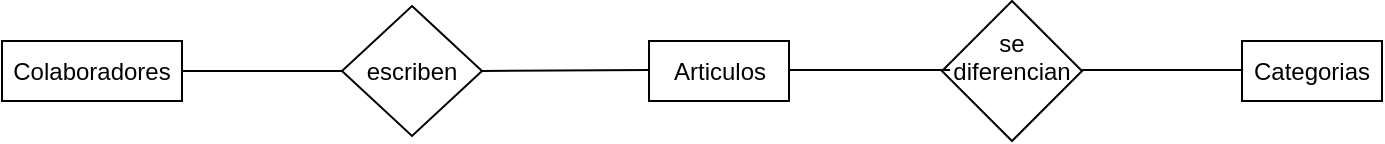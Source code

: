 <mxfile version="21.3.2" type="github">
  <diagram name="Página-1" id="A2AZRzdNG7YGyre4TQex">
    <mxGraphModel dx="840" dy="377" grid="1" gridSize="10" guides="1" tooltips="1" connect="1" arrows="1" fold="1" page="1" pageScale="1" pageWidth="827" pageHeight="1169" math="0" shadow="0">
      <root>
        <mxCell id="0" />
        <mxCell id="1" parent="0" />
        <mxCell id="rs0tKsxsrcfkprE51n_u-1" value="&lt;font style=&quot;vertical-align: inherit;&quot;&gt;&lt;font style=&quot;vertical-align: inherit;&quot;&gt;Articulos&lt;br&gt;&lt;/font&gt;&lt;/font&gt;" style="rounded=0;whiteSpace=wrap;html=1;" vertex="1" parent="1">
          <mxGeometry x="343.5" y="117.5" width="70" height="30" as="geometry" />
        </mxCell>
        <mxCell id="rs0tKsxsrcfkprE51n_u-2" value="&lt;font style=&quot;vertical-align: inherit;&quot;&gt;&lt;font style=&quot;vertical-align: inherit;&quot;&gt;Colaboradores&lt;br&gt;&lt;/font&gt;&lt;/font&gt;" style="rounded=0;whiteSpace=wrap;html=1;" vertex="1" parent="1">
          <mxGeometry x="20" y="117.5" width="90" height="30" as="geometry" />
        </mxCell>
        <mxCell id="rs0tKsxsrcfkprE51n_u-3" value="&lt;font style=&quot;vertical-align: inherit;&quot;&gt;&lt;font style=&quot;vertical-align: inherit;&quot;&gt;escriben&lt;/font&gt;&lt;/font&gt;" style="rhombus;whiteSpace=wrap;html=1;" vertex="1" parent="1">
          <mxGeometry x="190" y="100" width="70" height="65" as="geometry" />
        </mxCell>
        <mxCell id="rs0tKsxsrcfkprE51n_u-4" value="" style="endArrow=none;html=1;rounded=0;exitX=1;exitY=0.5;exitDx=0;exitDy=0;entryX=0;entryY=0.5;entryDx=0;entryDy=0;" edge="1" parent="1" source="rs0tKsxsrcfkprE51n_u-2" target="rs0tKsxsrcfkprE51n_u-3">
          <mxGeometry width="50" height="50" relative="1" as="geometry">
            <mxPoint x="390" y="187.5" as="sourcePoint" />
            <mxPoint x="440" y="137.5" as="targetPoint" />
          </mxGeometry>
        </mxCell>
        <mxCell id="rs0tKsxsrcfkprE51n_u-5" value="" style="endArrow=none;html=1;rounded=0;entryX=0;entryY=0.5;entryDx=0;entryDy=0;exitX=1;exitY=0.5;exitDx=0;exitDy=0;" edge="1" parent="1" source="rs0tKsxsrcfkprE51n_u-3">
          <mxGeometry width="50" height="50" relative="1" as="geometry">
            <mxPoint x="280" y="147.5" as="sourcePoint" />
            <mxPoint x="343.5" y="132" as="targetPoint" />
          </mxGeometry>
        </mxCell>
        <mxCell id="rs0tKsxsrcfkprE51n_u-7" value="&lt;font style=&quot;vertical-align: inherit;&quot;&gt;&lt;font style=&quot;vertical-align: inherit;&quot;&gt;Categorias&lt;/font&gt;&lt;/font&gt;" style="rounded=0;whiteSpace=wrap;html=1;" vertex="1" parent="1">
          <mxGeometry x="640" y="117.5" width="70" height="30" as="geometry" />
        </mxCell>
        <mxCell id="rs0tKsxsrcfkprE51n_u-8" value="&lt;font style=&quot;vertical-align: inherit;&quot;&gt;&lt;font style=&quot;vertical-align: inherit;&quot;&gt;se&lt;br&gt;diferencian&lt;br&gt;&lt;br&gt;&lt;/font&gt;&lt;/font&gt;" style="rhombus;whiteSpace=wrap;html=1;" vertex="1" parent="1">
          <mxGeometry x="490" y="97.5" width="70" height="70" as="geometry" />
        </mxCell>
        <mxCell id="rs0tKsxsrcfkprE51n_u-9" value="" style="endArrow=none;html=1;rounded=0;exitX=1;exitY=0.5;exitDx=0;exitDy=0;entryX=0;entryY=0.5;entryDx=0;entryDy=0;" edge="1" parent="1">
          <mxGeometry width="50" height="50" relative="1" as="geometry">
            <mxPoint x="414" y="132" as="sourcePoint" />
            <mxPoint x="494" y="132" as="targetPoint" />
          </mxGeometry>
        </mxCell>
        <mxCell id="rs0tKsxsrcfkprE51n_u-10" value="" style="endArrow=none;html=1;rounded=0;exitX=1;exitY=0.5;exitDx=0;exitDy=0;entryX=0;entryY=0.5;entryDx=0;entryDy=0;" edge="1" parent="1">
          <mxGeometry width="50" height="50" relative="1" as="geometry">
            <mxPoint x="560" y="132" as="sourcePoint" />
            <mxPoint x="640" y="132" as="targetPoint" />
          </mxGeometry>
        </mxCell>
      </root>
    </mxGraphModel>
  </diagram>
</mxfile>
